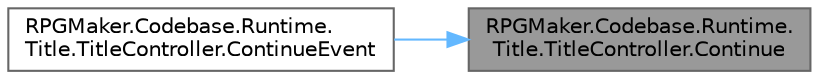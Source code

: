 digraph "RPGMaker.Codebase.Runtime.Title.TitleController.Continue"
{
 // LATEX_PDF_SIZE
  bgcolor="transparent";
  edge [fontname=Helvetica,fontsize=10,labelfontname=Helvetica,labelfontsize=10];
  node [fontname=Helvetica,fontsize=10,shape=box,height=0.2,width=0.4];
  rankdir="RL";
  Node1 [id="Node000001",label="RPGMaker.Codebase.Runtime.\lTitle.TitleController.Continue",height=0.2,width=0.4,color="gray40", fillcolor="grey60", style="filled", fontcolor="black",tooltip="セーブ画面を開く。ロード可能なセーブデータが無い場合はブザーを鳴らす。"];
  Node1 -> Node2 [id="edge1_Node000001_Node000002",dir="back",color="steelblue1",style="solid",tooltip=" "];
  Node2 [id="Node000002",label="RPGMaker.Codebase.Runtime.\lTitle.TitleController.ContinueEvent",height=0.2,width=0.4,color="grey40", fillcolor="white", style="filled",URL="$df/d94/class_r_p_g_maker_1_1_codebase_1_1_runtime_1_1_title_1_1_title_controller.html#a888d1cf5956bfdc0564890efcbdb0929",tooltip="コンテニュー"];
}
